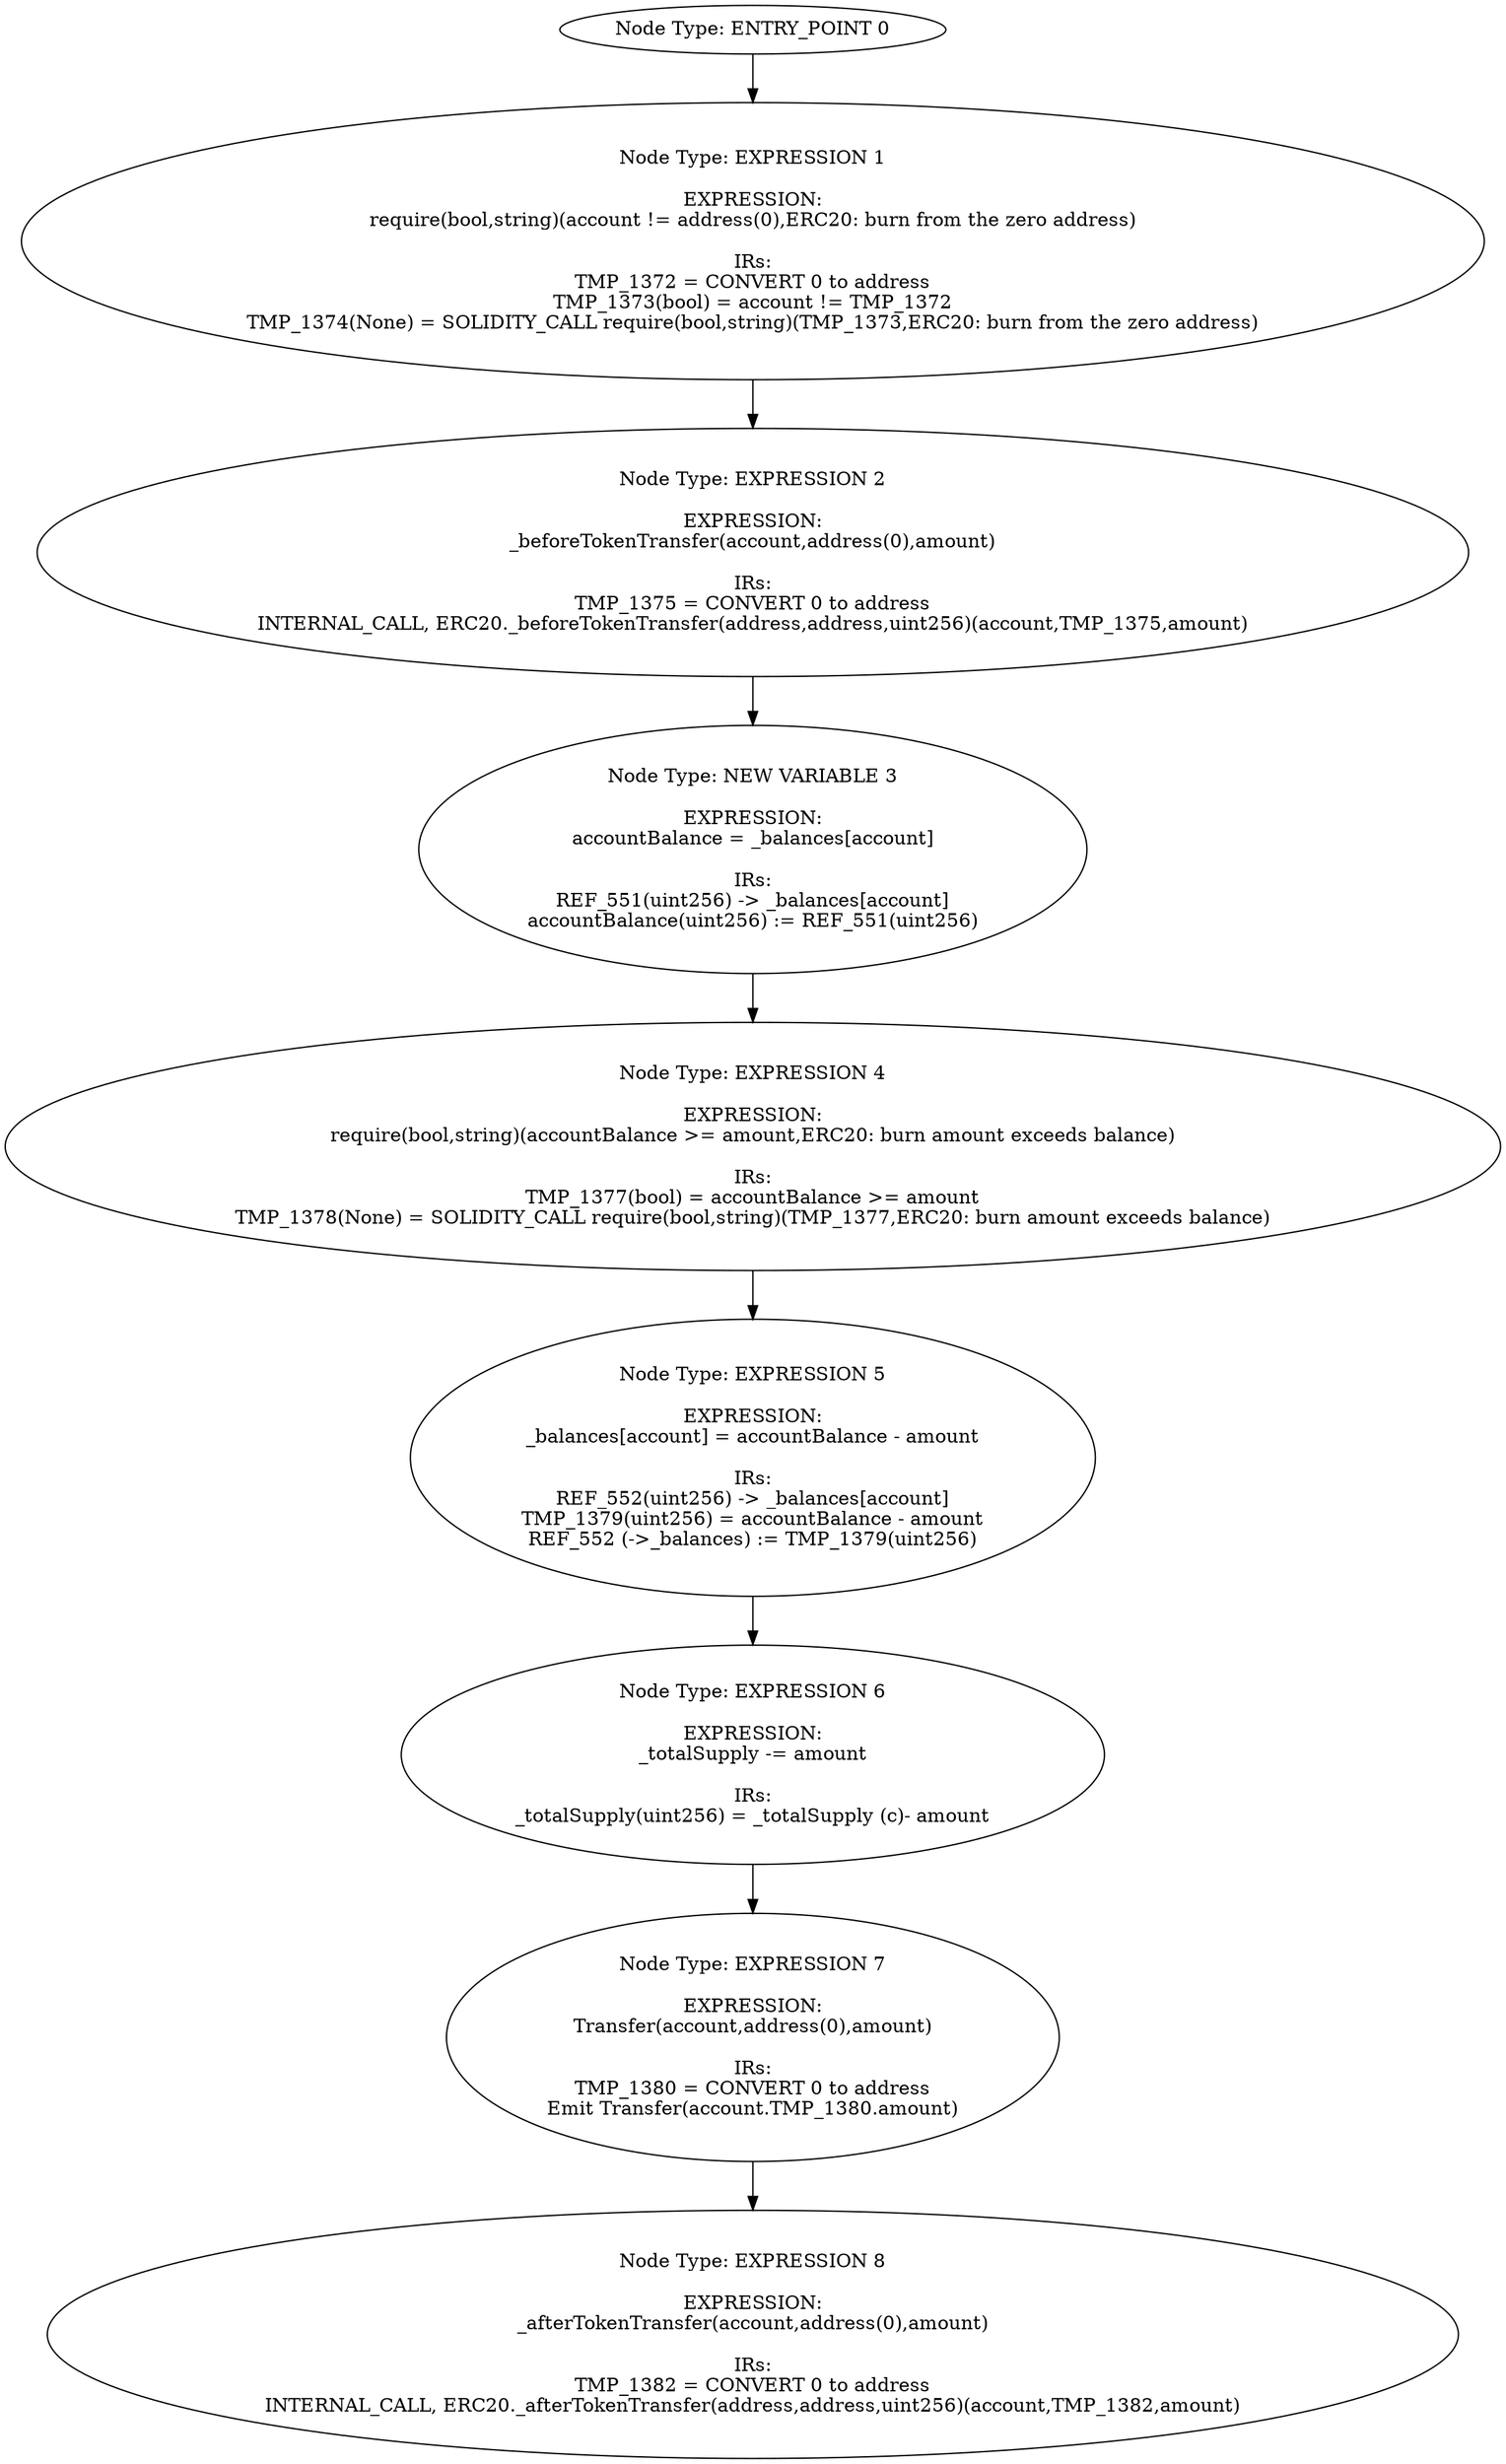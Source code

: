 digraph{
0[label="Node Type: ENTRY_POINT 0
"];
0->1;
1[label="Node Type: EXPRESSION 1

EXPRESSION:
require(bool,string)(account != address(0),ERC20: burn from the zero address)

IRs:
TMP_1372 = CONVERT 0 to address
TMP_1373(bool) = account != TMP_1372
TMP_1374(None) = SOLIDITY_CALL require(bool,string)(TMP_1373,ERC20: burn from the zero address)"];
1->2;
2[label="Node Type: EXPRESSION 2

EXPRESSION:
_beforeTokenTransfer(account,address(0),amount)

IRs:
TMP_1375 = CONVERT 0 to address
INTERNAL_CALL, ERC20._beforeTokenTransfer(address,address,uint256)(account,TMP_1375,amount)"];
2->3;
3[label="Node Type: NEW VARIABLE 3

EXPRESSION:
accountBalance = _balances[account]

IRs:
REF_551(uint256) -> _balances[account]
accountBalance(uint256) := REF_551(uint256)"];
3->4;
4[label="Node Type: EXPRESSION 4

EXPRESSION:
require(bool,string)(accountBalance >= amount,ERC20: burn amount exceeds balance)

IRs:
TMP_1377(bool) = accountBalance >= amount
TMP_1378(None) = SOLIDITY_CALL require(bool,string)(TMP_1377,ERC20: burn amount exceeds balance)"];
4->5;
5[label="Node Type: EXPRESSION 5

EXPRESSION:
_balances[account] = accountBalance - amount

IRs:
REF_552(uint256) -> _balances[account]
TMP_1379(uint256) = accountBalance - amount
REF_552 (->_balances) := TMP_1379(uint256)"];
5->6;
6[label="Node Type: EXPRESSION 6

EXPRESSION:
_totalSupply -= amount

IRs:
_totalSupply(uint256) = _totalSupply (c)- amount"];
6->7;
7[label="Node Type: EXPRESSION 7

EXPRESSION:
Transfer(account,address(0),amount)

IRs:
TMP_1380 = CONVERT 0 to address
Emit Transfer(account.TMP_1380.amount)"];
7->8;
8[label="Node Type: EXPRESSION 8

EXPRESSION:
_afterTokenTransfer(account,address(0),amount)

IRs:
TMP_1382 = CONVERT 0 to address
INTERNAL_CALL, ERC20._afterTokenTransfer(address,address,uint256)(account,TMP_1382,amount)"];
}
